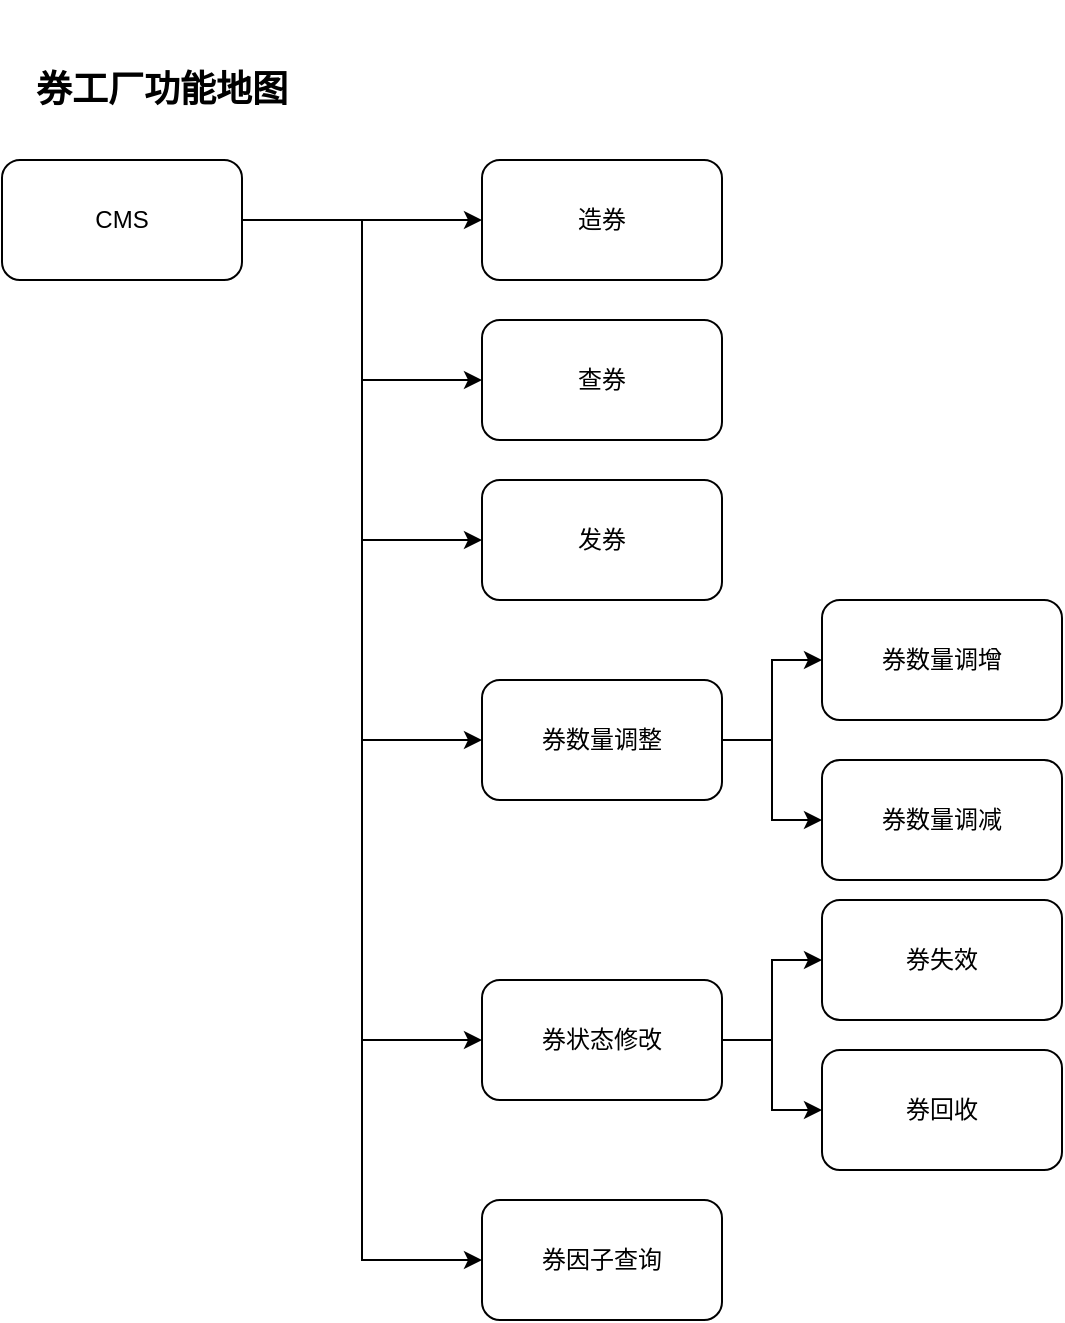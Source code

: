<mxfile version="21.3.8" type="github">
  <diagram name="第 1 页" id="sAMFM_kAIzJIXbysXmXj">
    <mxGraphModel dx="1050" dy="485" grid="1" gridSize="10" guides="1" tooltips="1" connect="1" arrows="1" fold="1" page="1" pageScale="1" pageWidth="827" pageHeight="1169" math="0" shadow="0">
      <root>
        <mxCell id="0" />
        <mxCell id="1" parent="0" />
        <mxCell id="V7zckTCGArjimNkhpKVx-3" value="&lt;b&gt;&lt;font style=&quot;font-size: 18px;&quot;&gt;券工厂功能地图&lt;/font&gt;&lt;/b&gt;" style="text;html=1;strokeColor=none;fillColor=none;align=center;verticalAlign=middle;whiteSpace=wrap;rounded=0;" vertex="1" parent="1">
          <mxGeometry x="40" y="30" width="160" height="90" as="geometry" />
        </mxCell>
        <mxCell id="V7zckTCGArjimNkhpKVx-19" style="edgeStyle=orthogonalEdgeStyle;rounded=0;orthogonalLoop=1;jettySize=auto;html=1;" edge="1" parent="1" source="V7zckTCGArjimNkhpKVx-4" target="V7zckTCGArjimNkhpKVx-5">
          <mxGeometry relative="1" as="geometry" />
        </mxCell>
        <mxCell id="V7zckTCGArjimNkhpKVx-20" style="edgeStyle=orthogonalEdgeStyle;rounded=0;orthogonalLoop=1;jettySize=auto;html=1;entryX=0;entryY=0.5;entryDx=0;entryDy=0;" edge="1" parent="1" source="V7zckTCGArjimNkhpKVx-4" target="V7zckTCGArjimNkhpKVx-6">
          <mxGeometry relative="1" as="geometry" />
        </mxCell>
        <mxCell id="V7zckTCGArjimNkhpKVx-21" style="edgeStyle=orthogonalEdgeStyle;rounded=0;orthogonalLoop=1;jettySize=auto;html=1;entryX=0;entryY=0.5;entryDx=0;entryDy=0;" edge="1" parent="1" source="V7zckTCGArjimNkhpKVx-4" target="V7zckTCGArjimNkhpKVx-7">
          <mxGeometry relative="1" as="geometry" />
        </mxCell>
        <mxCell id="V7zckTCGArjimNkhpKVx-22" style="edgeStyle=orthogonalEdgeStyle;rounded=0;orthogonalLoop=1;jettySize=auto;html=1;entryX=0;entryY=0.5;entryDx=0;entryDy=0;" edge="1" parent="1" source="V7zckTCGArjimNkhpKVx-4" target="V7zckTCGArjimNkhpKVx-8">
          <mxGeometry relative="1" as="geometry" />
        </mxCell>
        <mxCell id="V7zckTCGArjimNkhpKVx-23" style="edgeStyle=orthogonalEdgeStyle;rounded=0;orthogonalLoop=1;jettySize=auto;html=1;entryX=0;entryY=0.5;entryDx=0;entryDy=0;" edge="1" parent="1" source="V7zckTCGArjimNkhpKVx-4" target="V7zckTCGArjimNkhpKVx-13">
          <mxGeometry relative="1" as="geometry" />
        </mxCell>
        <mxCell id="V7zckTCGArjimNkhpKVx-24" style="edgeStyle=orthogonalEdgeStyle;rounded=0;orthogonalLoop=1;jettySize=auto;html=1;entryX=0;entryY=0.5;entryDx=0;entryDy=0;" edge="1" parent="1" source="V7zckTCGArjimNkhpKVx-4" target="V7zckTCGArjimNkhpKVx-18">
          <mxGeometry relative="1" as="geometry" />
        </mxCell>
        <mxCell id="V7zckTCGArjimNkhpKVx-4" value="CMS" style="rounded=1;whiteSpace=wrap;html=1;" vertex="1" parent="1">
          <mxGeometry x="40" y="110" width="120" height="60" as="geometry" />
        </mxCell>
        <mxCell id="V7zckTCGArjimNkhpKVx-5" value="造券" style="rounded=1;whiteSpace=wrap;html=1;" vertex="1" parent="1">
          <mxGeometry x="280" y="110" width="120" height="60" as="geometry" />
        </mxCell>
        <mxCell id="V7zckTCGArjimNkhpKVx-6" value="查券" style="rounded=1;whiteSpace=wrap;html=1;" vertex="1" parent="1">
          <mxGeometry x="280" y="190" width="120" height="60" as="geometry" />
        </mxCell>
        <mxCell id="V7zckTCGArjimNkhpKVx-7" value="发券" style="rounded=1;whiteSpace=wrap;html=1;" vertex="1" parent="1">
          <mxGeometry x="280" y="270" width="120" height="60" as="geometry" />
        </mxCell>
        <mxCell id="V7zckTCGArjimNkhpKVx-11" style="edgeStyle=orthogonalEdgeStyle;rounded=0;orthogonalLoop=1;jettySize=auto;html=1;" edge="1" parent="1" source="V7zckTCGArjimNkhpKVx-8" target="V7zckTCGArjimNkhpKVx-9">
          <mxGeometry relative="1" as="geometry" />
        </mxCell>
        <mxCell id="V7zckTCGArjimNkhpKVx-12" style="edgeStyle=orthogonalEdgeStyle;rounded=0;orthogonalLoop=1;jettySize=auto;html=1;" edge="1" parent="1" source="V7zckTCGArjimNkhpKVx-8" target="V7zckTCGArjimNkhpKVx-10">
          <mxGeometry relative="1" as="geometry" />
        </mxCell>
        <mxCell id="V7zckTCGArjimNkhpKVx-8" value="券数量调整" style="rounded=1;whiteSpace=wrap;html=1;" vertex="1" parent="1">
          <mxGeometry x="280" y="370" width="120" height="60" as="geometry" />
        </mxCell>
        <mxCell id="V7zckTCGArjimNkhpKVx-9" value="券数量调增" style="rounded=1;whiteSpace=wrap;html=1;" vertex="1" parent="1">
          <mxGeometry x="450" y="330" width="120" height="60" as="geometry" />
        </mxCell>
        <mxCell id="V7zckTCGArjimNkhpKVx-10" value="券数量调减" style="rounded=1;whiteSpace=wrap;html=1;" vertex="1" parent="1">
          <mxGeometry x="450" y="410" width="120" height="60" as="geometry" />
        </mxCell>
        <mxCell id="V7zckTCGArjimNkhpKVx-16" style="edgeStyle=orthogonalEdgeStyle;rounded=0;orthogonalLoop=1;jettySize=auto;html=1;" edge="1" parent="1" source="V7zckTCGArjimNkhpKVx-13" target="V7zckTCGArjimNkhpKVx-14">
          <mxGeometry relative="1" as="geometry" />
        </mxCell>
        <mxCell id="V7zckTCGArjimNkhpKVx-17" style="edgeStyle=orthogonalEdgeStyle;rounded=0;orthogonalLoop=1;jettySize=auto;html=1;" edge="1" parent="1" source="V7zckTCGArjimNkhpKVx-13" target="V7zckTCGArjimNkhpKVx-15">
          <mxGeometry relative="1" as="geometry" />
        </mxCell>
        <mxCell id="V7zckTCGArjimNkhpKVx-13" value="券状态修改" style="rounded=1;whiteSpace=wrap;html=1;" vertex="1" parent="1">
          <mxGeometry x="280" y="520" width="120" height="60" as="geometry" />
        </mxCell>
        <mxCell id="V7zckTCGArjimNkhpKVx-14" value="券失效" style="rounded=1;whiteSpace=wrap;html=1;" vertex="1" parent="1">
          <mxGeometry x="450" y="480" width="120" height="60" as="geometry" />
        </mxCell>
        <mxCell id="V7zckTCGArjimNkhpKVx-15" value="券回收" style="rounded=1;whiteSpace=wrap;html=1;" vertex="1" parent="1">
          <mxGeometry x="450" y="555" width="120" height="60" as="geometry" />
        </mxCell>
        <mxCell id="V7zckTCGArjimNkhpKVx-18" value="券因子查询" style="rounded=1;whiteSpace=wrap;html=1;" vertex="1" parent="1">
          <mxGeometry x="280" y="630" width="120" height="60" as="geometry" />
        </mxCell>
      </root>
    </mxGraphModel>
  </diagram>
</mxfile>
